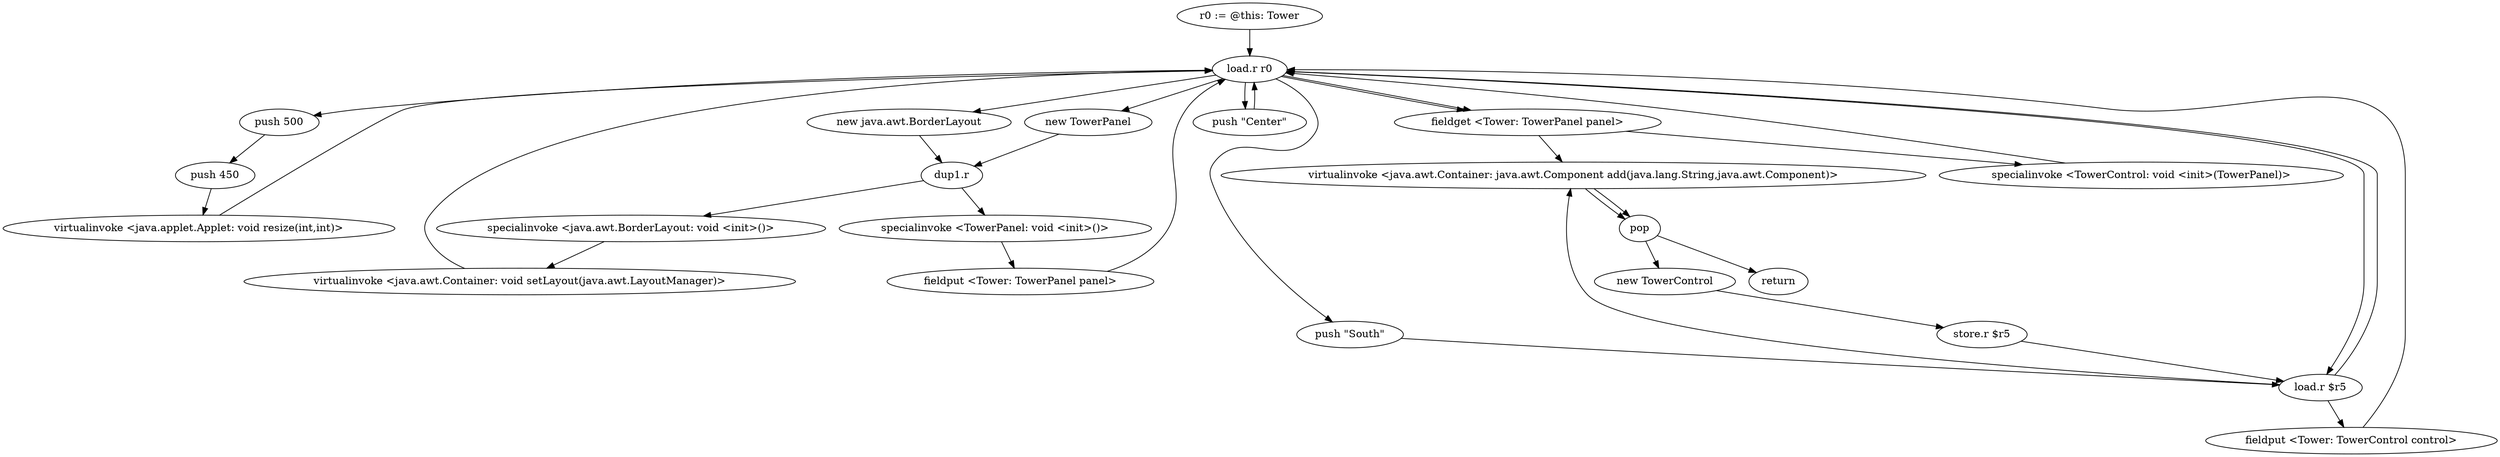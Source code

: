 digraph "" {
    "r0 := @this: Tower"
    "load.r r0"
    "r0 := @this: Tower"->"load.r r0";
    "push 500"
    "load.r r0"->"push 500";
    "push 450"
    "push 500"->"push 450";
    "virtualinvoke <java.applet.Applet: void resize(int,int)>"
    "push 450"->"virtualinvoke <java.applet.Applet: void resize(int,int)>";
    "virtualinvoke <java.applet.Applet: void resize(int,int)>"->"load.r r0";
    "new java.awt.BorderLayout"
    "load.r r0"->"new java.awt.BorderLayout";
    "dup1.r"
    "new java.awt.BorderLayout"->"dup1.r";
    "specialinvoke <java.awt.BorderLayout: void <init>()>"
    "dup1.r"->"specialinvoke <java.awt.BorderLayout: void <init>()>";
    "virtualinvoke <java.awt.Container: void setLayout(java.awt.LayoutManager)>"
    "specialinvoke <java.awt.BorderLayout: void <init>()>"->"virtualinvoke <java.awt.Container: void setLayout(java.awt.LayoutManager)>";
    "virtualinvoke <java.awt.Container: void setLayout(java.awt.LayoutManager)>"->"load.r r0";
    "new TowerPanel"
    "load.r r0"->"new TowerPanel";
    "new TowerPanel"->"dup1.r";
    "specialinvoke <TowerPanel: void <init>()>"
    "dup1.r"->"specialinvoke <TowerPanel: void <init>()>";
    "fieldput <Tower: TowerPanel panel>"
    "specialinvoke <TowerPanel: void <init>()>"->"fieldput <Tower: TowerPanel panel>";
    "fieldput <Tower: TowerPanel panel>"->"load.r r0";
    "push \"Center\""
    "load.r r0"->"push \"Center\"";
    "push \"Center\""->"load.r r0";
    "fieldget <Tower: TowerPanel panel>"
    "load.r r0"->"fieldget <Tower: TowerPanel panel>";
    "virtualinvoke <java.awt.Container: java.awt.Component add(java.lang.String,java.awt.Component)>"
    "fieldget <Tower: TowerPanel panel>"->"virtualinvoke <java.awt.Container: java.awt.Component add(java.lang.String,java.awt.Component)>";
    "pop"
    "virtualinvoke <java.awt.Container: java.awt.Component add(java.lang.String,java.awt.Component)>"->"pop";
    "new TowerControl"
    "pop"->"new TowerControl";
    "store.r $r5"
    "new TowerControl"->"store.r $r5";
    "load.r $r5"
    "store.r $r5"->"load.r $r5";
    "load.r $r5"->"load.r r0";
    "load.r r0"->"fieldget <Tower: TowerPanel panel>";
    "specialinvoke <TowerControl: void <init>(TowerPanel)>"
    "fieldget <Tower: TowerPanel panel>"->"specialinvoke <TowerControl: void <init>(TowerPanel)>";
    "specialinvoke <TowerControl: void <init>(TowerPanel)>"->"load.r r0";
    "load.r r0"->"load.r $r5";
    "fieldput <Tower: TowerControl control>"
    "load.r $r5"->"fieldput <Tower: TowerControl control>";
    "fieldput <Tower: TowerControl control>"->"load.r r0";
    "push \"South\""
    "load.r r0"->"push \"South\"";
    "push \"South\""->"load.r $r5";
    "load.r $r5"->"virtualinvoke <java.awt.Container: java.awt.Component add(java.lang.String,java.awt.Component)>";
    "virtualinvoke <java.awt.Container: java.awt.Component add(java.lang.String,java.awt.Component)>"->"pop";
    "return"
    "pop"->"return";
}
